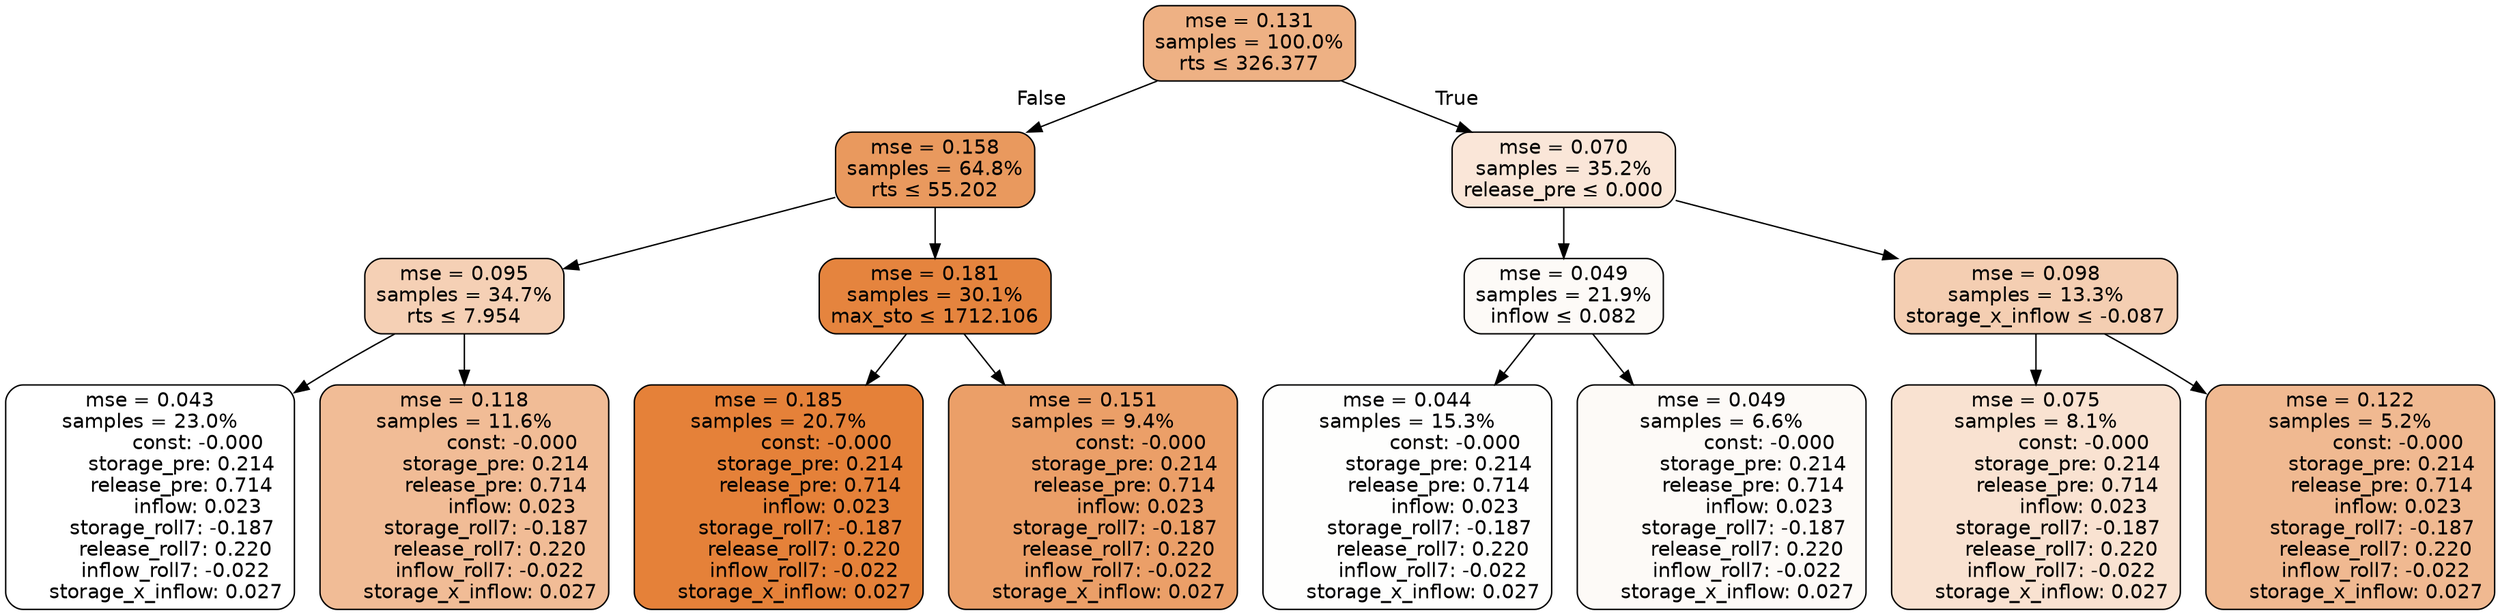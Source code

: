 digraph tree {
node [shape=rectangle, style="filled, rounded", color="black", fontname=helvetica] ;
edge [fontname=helvetica] ;
	"0" [label="mse = 0.131
samples = 100.0%
rts &le; 326.377", fillcolor="#eeb184"]
	"1" [label="mse = 0.158
samples = 64.8%
rts &le; 55.202", fillcolor="#e9995e"]
	"2" [label="mse = 0.095
samples = 34.7%
rts &le; 7.954", fillcolor="#f5d0b5"]
	"3" [label="mse = 0.043
samples = 23.0%
               const: -0.000
          storage_pre: 0.214
          release_pre: 0.714
               inflow: 0.023
       storage_roll7: -0.187
        release_roll7: 0.220
        inflow_roll7: -0.022
     storage_x_inflow: 0.027", fillcolor="#ffffff"]
	"4" [label="mse = 0.118
samples = 11.6%
               const: -0.000
          storage_pre: 0.214
          release_pre: 0.714
               inflow: 0.023
       storage_roll7: -0.187
        release_roll7: 0.220
        inflow_roll7: -0.022
     storage_x_inflow: 0.027", fillcolor="#f1bc96"]
	"5" [label="mse = 0.181
samples = 30.1%
max_sto &le; 1712.106", fillcolor="#e5843e"]
	"6" [label="mse = 0.185
samples = 20.7%
               const: -0.000
          storage_pre: 0.214
          release_pre: 0.714
               inflow: 0.023
       storage_roll7: -0.187
        release_roll7: 0.220
        inflow_roll7: -0.022
     storage_x_inflow: 0.027", fillcolor="#e58139"]
	"7" [label="mse = 0.151
samples = 9.4%
               const: -0.000
          storage_pre: 0.214
          release_pre: 0.714
               inflow: 0.023
       storage_roll7: -0.187
        release_roll7: 0.220
        inflow_roll7: -0.022
     storage_x_inflow: 0.027", fillcolor="#eb9f68"]
	"8" [label="mse = 0.070
samples = 35.2%
release_pre &le; 0.000", fillcolor="#fae6d8"]
	"9" [label="mse = 0.049
samples = 21.9%
inflow &le; 0.082", fillcolor="#fdfaf7"]
	"10" [label="mse = 0.044
samples = 15.3%
               const: -0.000
          storage_pre: 0.214
          release_pre: 0.714
               inflow: 0.023
       storage_roll7: -0.187
        release_roll7: 0.220
        inflow_roll7: -0.022
     storage_x_inflow: 0.027", fillcolor="#fefefd"]
	"11" [label="mse = 0.049
samples = 6.6%
               const: -0.000
          storage_pre: 0.214
          release_pre: 0.714
               inflow: 0.023
       storage_roll7: -0.187
        release_roll7: 0.220
        inflow_roll7: -0.022
     storage_x_inflow: 0.027", fillcolor="#fdfaf7"]
	"12" [label="mse = 0.098
samples = 13.3%
storage_x_inflow &le; -0.087", fillcolor="#f4ceb2"]
	"13" [label="mse = 0.075
samples = 8.1%
               const: -0.000
          storage_pre: 0.214
          release_pre: 0.714
               inflow: 0.023
       storage_roll7: -0.187
        release_roll7: 0.220
        inflow_roll7: -0.022
     storage_x_inflow: 0.027", fillcolor="#f9e2d1"]
	"14" [label="mse = 0.122
samples = 5.2%
               const: -0.000
          storage_pre: 0.214
          release_pre: 0.714
               inflow: 0.023
       storage_roll7: -0.187
        release_roll7: 0.220
        inflow_roll7: -0.022
     storage_x_inflow: 0.027", fillcolor="#f0b991"]

	"0" -> "1" [labeldistance=2.5, labelangle=45, headlabel="False"]
	"1" -> "2"
	"2" -> "3"
	"2" -> "4"
	"1" -> "5"
	"5" -> "6"
	"5" -> "7"
	"0" -> "8" [labeldistance=2.5, labelangle=-45, headlabel="True"]
	"8" -> "9"
	"9" -> "10"
	"9" -> "11"
	"8" -> "12"
	"12" -> "13"
	"12" -> "14"
}
